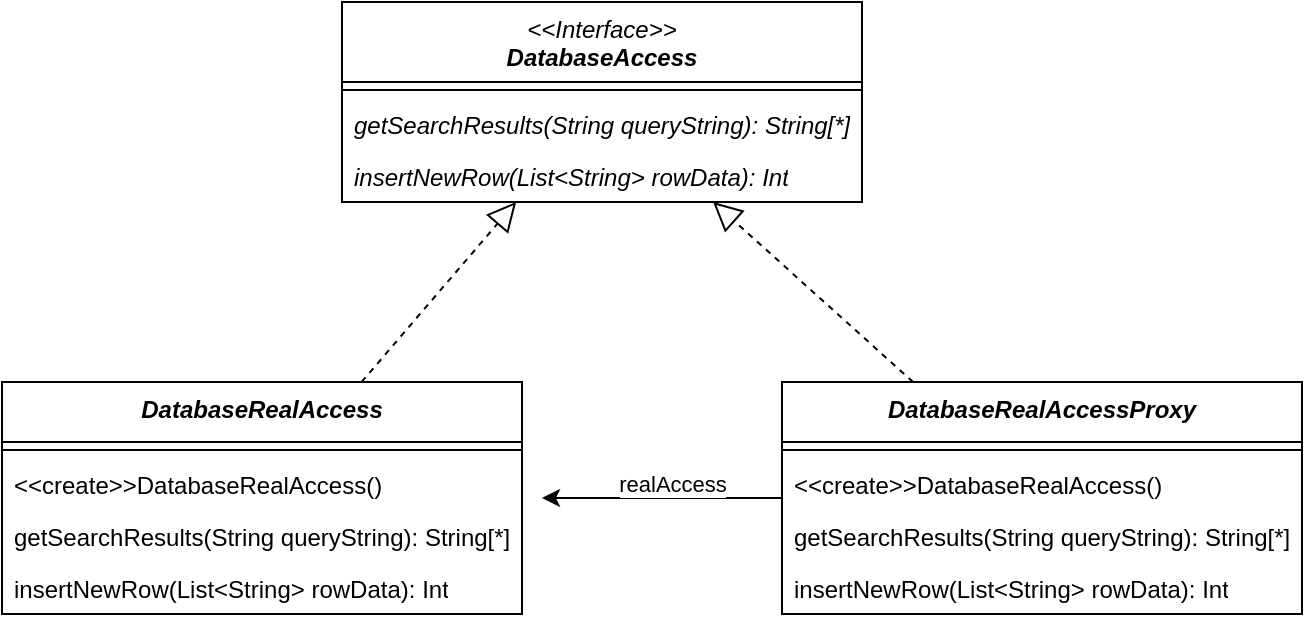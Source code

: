 <mxfile version="27.1.1">
  <diagram name="Página-1" id="D4jhzEuQ4yvhjT5R6VQH">
    <mxGraphModel dx="1042" dy="535" grid="1" gridSize="10" guides="1" tooltips="1" connect="1" arrows="1" fold="1" page="1" pageScale="1" pageWidth="827" pageHeight="1169" math="0" shadow="0">
      <root>
        <mxCell id="0" />
        <mxCell id="1" parent="0" />
        <mxCell id="J-sRGwOnTG8pKTSyH56a-1" value="&lt;span style=&quot;font-weight: normal;&quot;&gt;&amp;lt;&amp;lt;Interface&amp;gt;&amp;gt;&lt;/span&gt;&lt;br&gt;DatabaseAccess" style="swimlane;fontStyle=3;align=center;verticalAlign=top;childLayout=stackLayout;horizontal=1;startSize=40;horizontalStack=0;resizeParent=1;resizeParentMax=0;resizeLast=0;collapsible=1;marginBottom=0;whiteSpace=wrap;html=1;" vertex="1" parent="1">
          <mxGeometry x="250" y="60" width="260" height="100" as="geometry" />
        </mxCell>
        <mxCell id="J-sRGwOnTG8pKTSyH56a-3" value="" style="line;strokeWidth=1;fillColor=none;align=left;verticalAlign=middle;spacingTop=-1;spacingLeft=3;spacingRight=3;rotatable=0;labelPosition=right;points=[];portConstraint=eastwest;strokeColor=inherit;" vertex="1" parent="J-sRGwOnTG8pKTSyH56a-1">
          <mxGeometry y="40" width="260" height="8" as="geometry" />
        </mxCell>
        <mxCell id="J-sRGwOnTG8pKTSyH56a-4" value="&lt;div&gt;getSearchResults(String queryString):&amp;nbsp;&lt;span style=&quot;background-color: transparent; color: light-dark(rgb(0, 0, 0), rgb(255, 255, 255));&quot;&gt;String[*]&lt;/span&gt;&lt;/div&gt;" style="text;strokeColor=none;fillColor=none;align=left;verticalAlign=top;spacingLeft=4;spacingRight=4;overflow=hidden;rotatable=0;points=[[0,0.5],[1,0.5]];portConstraint=eastwest;whiteSpace=wrap;html=1;fontStyle=2" vertex="1" parent="J-sRGwOnTG8pKTSyH56a-1">
          <mxGeometry y="48" width="260" height="26" as="geometry" />
        </mxCell>
        <mxCell id="J-sRGwOnTG8pKTSyH56a-5" value="&lt;div&gt;insertNewRow(List&amp;lt;String&amp;gt; rowData): Int&lt;/div&gt;" style="text;strokeColor=none;fillColor=none;align=left;verticalAlign=top;spacingLeft=4;spacingRight=4;overflow=hidden;rotatable=0;points=[[0,0.5],[1,0.5]];portConstraint=eastwest;whiteSpace=wrap;html=1;fontStyle=2" vertex="1" parent="J-sRGwOnTG8pKTSyH56a-1">
          <mxGeometry y="74" width="260" height="26" as="geometry" />
        </mxCell>
        <mxCell id="J-sRGwOnTG8pKTSyH56a-6" value="DatabaseRealAccess" style="swimlane;fontStyle=3;align=center;verticalAlign=top;childLayout=stackLayout;horizontal=1;startSize=30;horizontalStack=0;resizeParent=1;resizeParentMax=0;resizeLast=0;collapsible=1;marginBottom=0;whiteSpace=wrap;html=1;" vertex="1" parent="1">
          <mxGeometry x="80" y="250" width="260" height="116" as="geometry" />
        </mxCell>
        <mxCell id="J-sRGwOnTG8pKTSyH56a-7" value="" style="line;strokeWidth=1;fillColor=none;align=left;verticalAlign=middle;spacingTop=-1;spacingLeft=3;spacingRight=3;rotatable=0;labelPosition=right;points=[];portConstraint=eastwest;strokeColor=inherit;" vertex="1" parent="J-sRGwOnTG8pKTSyH56a-6">
          <mxGeometry y="30" width="260" height="8" as="geometry" />
        </mxCell>
        <mxCell id="J-sRGwOnTG8pKTSyH56a-10" value="&lt;div&gt;&amp;lt;&amp;lt;create&amp;gt;&amp;gt;DatabaseRealAccess()&lt;/div&gt;" style="text;strokeColor=none;fillColor=none;align=left;verticalAlign=top;spacingLeft=4;spacingRight=4;overflow=hidden;rotatable=0;points=[[0,0.5],[1,0.5]];portConstraint=eastwest;whiteSpace=wrap;html=1;fontStyle=0" vertex="1" parent="J-sRGwOnTG8pKTSyH56a-6">
          <mxGeometry y="38" width="260" height="26" as="geometry" />
        </mxCell>
        <mxCell id="J-sRGwOnTG8pKTSyH56a-8" value="&lt;div&gt;getSearchResults(String queryString):&amp;nbsp;&lt;span style=&quot;background-color: transparent; color: light-dark(rgb(0, 0, 0), rgb(255, 255, 255));&quot;&gt;String[*]&lt;/span&gt;&lt;/div&gt;" style="text;strokeColor=none;fillColor=none;align=left;verticalAlign=top;spacingLeft=4;spacingRight=4;overflow=hidden;rotatable=0;points=[[0,0.5],[1,0.5]];portConstraint=eastwest;whiteSpace=wrap;html=1;fontStyle=0" vertex="1" parent="J-sRGwOnTG8pKTSyH56a-6">
          <mxGeometry y="64" width="260" height="26" as="geometry" />
        </mxCell>
        <mxCell id="J-sRGwOnTG8pKTSyH56a-9" value="&lt;div&gt;insertNewRow(List&amp;lt;String&amp;gt; rowData): Int&lt;/div&gt;" style="text;strokeColor=none;fillColor=none;align=left;verticalAlign=top;spacingLeft=4;spacingRight=4;overflow=hidden;rotatable=0;points=[[0,0.5],[1,0.5]];portConstraint=eastwest;whiteSpace=wrap;html=1;fontStyle=0" vertex="1" parent="J-sRGwOnTG8pKTSyH56a-6">
          <mxGeometry y="90" width="260" height="26" as="geometry" />
        </mxCell>
        <mxCell id="J-sRGwOnTG8pKTSyH56a-12" value="" style="endArrow=block;dashed=1;endFill=0;endSize=12;html=1;rounded=0;" edge="1" parent="1" source="J-sRGwOnTG8pKTSyH56a-6" target="J-sRGwOnTG8pKTSyH56a-1">
          <mxGeometry width="160" relative="1" as="geometry">
            <mxPoint x="330" y="280" as="sourcePoint" />
            <mxPoint x="490" y="280" as="targetPoint" />
          </mxGeometry>
        </mxCell>
        <mxCell id="J-sRGwOnTG8pKTSyH56a-18" style="edgeStyle=orthogonalEdgeStyle;rounded=0;orthogonalLoop=1;jettySize=auto;html=1;" edge="1" parent="1" source="J-sRGwOnTG8pKTSyH56a-13">
          <mxGeometry relative="1" as="geometry">
            <mxPoint x="350" y="308" as="targetPoint" />
          </mxGeometry>
        </mxCell>
        <mxCell id="J-sRGwOnTG8pKTSyH56a-19" value="realAccess" style="edgeLabel;html=1;align=center;verticalAlign=middle;resizable=0;points=[];" vertex="1" connectable="0" parent="J-sRGwOnTG8pKTSyH56a-18">
          <mxGeometry x="0.022" y="1" relative="1" as="geometry">
            <mxPoint x="6" y="-9" as="offset" />
          </mxGeometry>
        </mxCell>
        <mxCell id="J-sRGwOnTG8pKTSyH56a-13" value="DatabaseRealAccessProxy" style="swimlane;fontStyle=3;align=center;verticalAlign=top;childLayout=stackLayout;horizontal=1;startSize=30;horizontalStack=0;resizeParent=1;resizeParentMax=0;resizeLast=0;collapsible=1;marginBottom=0;whiteSpace=wrap;html=1;" vertex="1" parent="1">
          <mxGeometry x="470" y="250" width="260" height="116" as="geometry" />
        </mxCell>
        <mxCell id="J-sRGwOnTG8pKTSyH56a-14" value="" style="line;strokeWidth=1;fillColor=none;align=left;verticalAlign=middle;spacingTop=-1;spacingLeft=3;spacingRight=3;rotatable=0;labelPosition=right;points=[];portConstraint=eastwest;strokeColor=inherit;" vertex="1" parent="J-sRGwOnTG8pKTSyH56a-13">
          <mxGeometry y="30" width="260" height="8" as="geometry" />
        </mxCell>
        <mxCell id="J-sRGwOnTG8pKTSyH56a-15" value="&lt;div&gt;&amp;lt;&amp;lt;create&amp;gt;&amp;gt;DatabaseRealAccess()&lt;/div&gt;" style="text;strokeColor=none;fillColor=none;align=left;verticalAlign=top;spacingLeft=4;spacingRight=4;overflow=hidden;rotatable=0;points=[[0,0.5],[1,0.5]];portConstraint=eastwest;whiteSpace=wrap;html=1;fontStyle=0" vertex="1" parent="J-sRGwOnTG8pKTSyH56a-13">
          <mxGeometry y="38" width="260" height="26" as="geometry" />
        </mxCell>
        <mxCell id="J-sRGwOnTG8pKTSyH56a-16" value="&lt;div&gt;getSearchResults(String queryString):&amp;nbsp;&lt;span style=&quot;background-color: transparent; color: light-dark(rgb(0, 0, 0), rgb(255, 255, 255));&quot;&gt;String[*]&lt;/span&gt;&lt;/div&gt;" style="text;strokeColor=none;fillColor=none;align=left;verticalAlign=top;spacingLeft=4;spacingRight=4;overflow=hidden;rotatable=0;points=[[0,0.5],[1,0.5]];portConstraint=eastwest;whiteSpace=wrap;html=1;fontStyle=0" vertex="1" parent="J-sRGwOnTG8pKTSyH56a-13">
          <mxGeometry y="64" width="260" height="26" as="geometry" />
        </mxCell>
        <mxCell id="J-sRGwOnTG8pKTSyH56a-17" value="&lt;div&gt;insertNewRow(List&amp;lt;String&amp;gt; rowData): Int&lt;/div&gt;" style="text;strokeColor=none;fillColor=none;align=left;verticalAlign=top;spacingLeft=4;spacingRight=4;overflow=hidden;rotatable=0;points=[[0,0.5],[1,0.5]];portConstraint=eastwest;whiteSpace=wrap;html=1;fontStyle=0" vertex="1" parent="J-sRGwOnTG8pKTSyH56a-13">
          <mxGeometry y="90" width="260" height="26" as="geometry" />
        </mxCell>
        <mxCell id="J-sRGwOnTG8pKTSyH56a-20" value="" style="endArrow=block;dashed=1;endFill=0;endSize=12;html=1;rounded=0;" edge="1" parent="1" source="J-sRGwOnTG8pKTSyH56a-13" target="J-sRGwOnTG8pKTSyH56a-1">
          <mxGeometry width="160" relative="1" as="geometry">
            <mxPoint x="330" y="300" as="sourcePoint" />
            <mxPoint x="407" y="210" as="targetPoint" />
          </mxGeometry>
        </mxCell>
      </root>
    </mxGraphModel>
  </diagram>
</mxfile>
